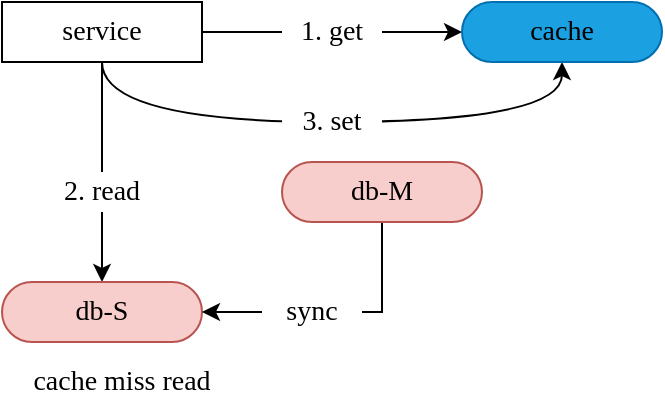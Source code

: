 <mxfile version="12.9.9" type="device" pages="4"><diagram id="hGj0XwaXxkHoJR6r-nw3" name="CacheAsidePattern读实践"><mxGraphModel dx="1072" dy="792" grid="1" gridSize="10" guides="1" tooltips="1" connect="1" arrows="1" fold="1" page="1" pageScale="1" pageWidth="827" pageHeight="1169" math="0" shadow="0"><root><mxCell id="0"/><mxCell id="1" parent="0"/><mxCell id="E6_OvXbFy3v65qxyBZVs-5" style="edgeStyle=orthogonalEdgeStyle;rounded=0;orthogonalLoop=1;jettySize=auto;html=1;exitX=1;exitY=0.5;exitDx=0;exitDy=0;entryX=0;entryY=0.5;entryDx=0;entryDy=0;fontFamily=Verdana;fontSize=14;" edge="1" parent="1" source="E6_OvXbFy3v65qxyBZVs-1" target="E6_OvXbFy3v65qxyBZVs-2"><mxGeometry relative="1" as="geometry"/></mxCell><mxCell id="E6_OvXbFy3v65qxyBZVs-6" style="edgeStyle=orthogonalEdgeStyle;rounded=0;orthogonalLoop=1;jettySize=auto;html=1;exitX=0.5;exitY=1;exitDx=0;exitDy=0;entryX=0.5;entryY=0;entryDx=0;entryDy=0;fontFamily=Verdana;fontSize=14;" edge="1" parent="1" source="E6_OvXbFy3v65qxyBZVs-1" target="E6_OvXbFy3v65qxyBZVs-3"><mxGeometry relative="1" as="geometry"/></mxCell><mxCell id="E6_OvXbFy3v65qxyBZVs-8" style="edgeStyle=orthogonalEdgeStyle;rounded=0;orthogonalLoop=1;jettySize=auto;html=1;exitX=0.5;exitY=1;exitDx=0;exitDy=0;entryX=0.5;entryY=1;entryDx=0;entryDy=0;fontFamily=Verdana;fontSize=14;curved=1;" edge="1" parent="1" source="E6_OvXbFy3v65qxyBZVs-1" target="E6_OvXbFy3v65qxyBZVs-2"><mxGeometry relative="1" as="geometry"><Array as="points"><mxPoint x="250" y="350"/><mxPoint x="480" y="350"/></Array></mxGeometry></mxCell><mxCell id="E6_OvXbFy3v65qxyBZVs-1" value="service" style="rounded=0;whiteSpace=wrap;html=1;fontSize=14;fontFamily=Verdana;" vertex="1" parent="1"><mxGeometry x="200" y="290" width="100" height="30" as="geometry"/></mxCell><mxCell id="E6_OvXbFy3v65qxyBZVs-2" value="cache" style="rounded=1;whiteSpace=wrap;html=1;fontFamily=Verdana;fontSize=14;arcSize=50;fillColor=#1ba1e2;strokeColor=#006EAF;fontColor=#000000;" vertex="1" parent="1"><mxGeometry x="430" y="290" width="100" height="30" as="geometry"/></mxCell><mxCell id="E6_OvXbFy3v65qxyBZVs-3" value="db-S" style="rounded=1;whiteSpace=wrap;html=1;fontFamily=Verdana;fontSize=14;arcSize=50;fillColor=#f8cecc;strokeColor=#b85450;" vertex="1" parent="1"><mxGeometry x="200" y="430" width="100" height="30" as="geometry"/></mxCell><mxCell id="E6_OvXbFy3v65qxyBZVs-7" style="edgeStyle=orthogonalEdgeStyle;rounded=0;orthogonalLoop=1;jettySize=auto;html=1;exitX=0.5;exitY=1;exitDx=0;exitDy=0;entryX=1;entryY=0.5;entryDx=0;entryDy=0;fontFamily=Verdana;fontSize=14;" edge="1" parent="1" source="E6_OvXbFy3v65qxyBZVs-4" target="E6_OvXbFy3v65qxyBZVs-3"><mxGeometry relative="1" as="geometry"/></mxCell><mxCell id="E6_OvXbFy3v65qxyBZVs-4" value="db-M" style="rounded=1;whiteSpace=wrap;html=1;fontFamily=Verdana;fontSize=14;arcSize=50;fillColor=#f8cecc;strokeColor=#b85450;" vertex="1" parent="1"><mxGeometry x="340" y="370" width="100" height="30" as="geometry"/></mxCell><mxCell id="E6_OvXbFy3v65qxyBZVs-9" value="1. get" style="text;html=1;strokeColor=none;fillColor=#ffffff;align=center;verticalAlign=middle;whiteSpace=wrap;rounded=0;fontFamily=Verdana;fontSize=14;" vertex="1" parent="1"><mxGeometry x="340" y="295" width="50" height="20" as="geometry"/></mxCell><mxCell id="E6_OvXbFy3v65qxyBZVs-10" value="2. read" style="text;html=1;strokeColor=none;fillColor=#ffffff;align=center;verticalAlign=middle;whiteSpace=wrap;rounded=0;fontFamily=Verdana;fontSize=14;" vertex="1" parent="1"><mxGeometry x="220" y="375" width="60" height="20" as="geometry"/></mxCell><mxCell id="E6_OvXbFy3v65qxyBZVs-11" value="sync" style="text;html=1;strokeColor=none;fillColor=#ffffff;align=center;verticalAlign=middle;whiteSpace=wrap;rounded=0;fontFamily=Verdana;fontSize=14;" vertex="1" parent="1"><mxGeometry x="330" y="435" width="50" height="20" as="geometry"/></mxCell><mxCell id="E6_OvXbFy3v65qxyBZVs-12" value="3. set" style="text;html=1;strokeColor=none;fillColor=#ffffff;align=center;verticalAlign=middle;whiteSpace=wrap;rounded=0;fontFamily=Verdana;fontSize=14;" vertex="1" parent="1"><mxGeometry x="340" y="340" width="50" height="20" as="geometry"/></mxCell><mxCell id="E6_OvXbFy3v65qxyBZVs-13" value="cache miss read" style="text;html=1;strokeColor=none;fillColor=none;align=center;verticalAlign=middle;whiteSpace=wrap;rounded=0;fontFamily=Verdana;fontSize=14;fontColor=#000000;" vertex="1" parent="1"><mxGeometry x="200" y="470" width="120" height="20" as="geometry"/></mxCell></root></mxGraphModel></diagram><diagram id="_UJmIR3zn82KyO_LVdpz" name="CacheAsidePattern写实践"><mxGraphModel dx="1072" dy="792" grid="1" gridSize="10" guides="1" tooltips="1" connect="1" arrows="1" fold="1" page="1" pageScale="1" pageWidth="827" pageHeight="1169" math="0" shadow="0"><root><mxCell id="cIJvK_QDvjONwzvlviEv-0"/><mxCell id="cIJvK_QDvjONwzvlviEv-1" parent="cIJvK_QDvjONwzvlviEv-0"/><mxCell id="MXZW-YPFx6EeufPCYsTX-0" style="edgeStyle=orthogonalEdgeStyle;rounded=0;orthogonalLoop=1;jettySize=auto;html=1;exitX=1;exitY=0.5;exitDx=0;exitDy=0;entryX=0;entryY=0.5;entryDx=0;entryDy=0;fontFamily=Verdana;fontSize=14;" edge="1" parent="cIJvK_QDvjONwzvlviEv-1" source="MXZW-YPFx6EeufPCYsTX-2" target="MXZW-YPFx6EeufPCYsTX-3"><mxGeometry relative="1" as="geometry"/></mxCell><mxCell id="MXZW-YPFx6EeufPCYsTX-8" style="edgeStyle=orthogonalEdgeStyle;curved=1;rounded=0;orthogonalLoop=1;jettySize=auto;html=1;exitX=0.5;exitY=1;exitDx=0;exitDy=0;entryX=0.5;entryY=0;entryDx=0;entryDy=0;fontFamily=Verdana;fontSize=14;fontColor=#000000;" edge="1" parent="cIJvK_QDvjONwzvlviEv-1" source="MXZW-YPFx6EeufPCYsTX-2" target="MXZW-YPFx6EeufPCYsTX-4"><mxGeometry relative="1" as="geometry"/></mxCell><mxCell id="MXZW-YPFx6EeufPCYsTX-2" value="service" style="rounded=0;whiteSpace=wrap;html=1;fontSize=14;fontFamily=Verdana;" vertex="1" parent="cIJvK_QDvjONwzvlviEv-1"><mxGeometry x="200" y="290" width="100" height="30" as="geometry"/></mxCell><mxCell id="MXZW-YPFx6EeufPCYsTX-3" value="cache" style="rounded=1;whiteSpace=wrap;html=1;fontFamily=Verdana;fontSize=14;arcSize=50;fillColor=#1ba1e2;strokeColor=#006EAF;fontColor=#000000;" vertex="1" parent="cIJvK_QDvjONwzvlviEv-1"><mxGeometry x="430" y="290" width="100" height="30" as="geometry"/></mxCell><mxCell id="MXZW-YPFx6EeufPCYsTX-4" value="db-M" style="rounded=1;whiteSpace=wrap;html=1;fontFamily=Verdana;fontSize=14;arcSize=50;fillColor=#f8cecc;strokeColor=#b85450;" vertex="1" parent="cIJvK_QDvjONwzvlviEv-1"><mxGeometry x="200" y="400" width="100" height="30" as="geometry"/></mxCell><mxCell id="MXZW-YPFx6EeufPCYsTX-5" value="2. del" style="text;html=1;strokeColor=none;fillColor=#ffffff;align=center;verticalAlign=middle;whiteSpace=wrap;rounded=0;fontFamily=Verdana;fontSize=14;" vertex="1" parent="cIJvK_QDvjONwzvlviEv-1"><mxGeometry x="340" y="295" width="50" height="20" as="geometry"/></mxCell><mxCell id="MXZW-YPFx6EeufPCYsTX-6" value="1. write" style="text;html=1;strokeColor=none;fillColor=#ffffff;align=center;verticalAlign=middle;whiteSpace=wrap;rounded=0;fontFamily=Verdana;fontSize=14;" vertex="1" parent="cIJvK_QDvjONwzvlviEv-1"><mxGeometry x="220" y="350" width="60" height="20" as="geometry"/></mxCell></root></mxGraphModel></diagram><diagram id="3JtevmB30bAj5cG1EPFD" name="WhyNotSetCache？"><mxGraphModel dx="1072" dy="792" grid="1" gridSize="10" guides="1" tooltips="1" connect="1" arrows="1" fold="1" page="1" pageScale="1" pageWidth="827" pageHeight="1169" math="0" shadow="0"><root><mxCell id="8-GWASHXSEzLzCby7bsd-0"/><mxCell id="8-GWASHXSEzLzCby7bsd-1" parent="8-GWASHXSEzLzCby7bsd-0"/><mxCell id="r-Z3mJ1Bf-16OiqhrjzF-0" style="edgeStyle=orthogonalEdgeStyle;rounded=0;orthogonalLoop=1;jettySize=auto;html=1;exitX=1;exitY=0.5;exitDx=0;exitDy=0;entryX=0;entryY=0.5;entryDx=0;entryDy=0;fontFamily=Verdana;fontSize=14;" edge="1" parent="8-GWASHXSEzLzCby7bsd-1" source="r-Z3mJ1Bf-16OiqhrjzF-2" target="r-Z3mJ1Bf-16OiqhrjzF-3"><mxGeometry relative="1" as="geometry"><mxPoint x="300" y="294" as="sourcePoint"/><mxPoint x="430" y="294" as="targetPoint"/></mxGeometry></mxCell><mxCell id="r-Z3mJ1Bf-16OiqhrjzF-1" style="edgeStyle=orthogonalEdgeStyle;curved=1;rounded=0;orthogonalLoop=1;jettySize=auto;html=1;exitX=0.5;exitY=1;exitDx=0;exitDy=0;entryX=0.5;entryY=0;entryDx=0;entryDy=0;fontFamily=Verdana;fontSize=14;fontColor=#000000;" edge="1" parent="8-GWASHXSEzLzCby7bsd-1" source="r-Z3mJ1Bf-16OiqhrjzF-2" target="r-Z3mJ1Bf-16OiqhrjzF-4"><mxGeometry relative="1" as="geometry"/></mxCell><mxCell id="r-Z3mJ1Bf-16OiqhrjzF-13" style="edgeStyle=orthogonalEdgeStyle;rounded=0;orthogonalLoop=1;jettySize=auto;html=1;exitX=0;exitY=0.5;exitDx=0;exitDy=0;entryX=0;entryY=0.5;entryDx=0;entryDy=0;fontFamily=Verdana;fontSize=14;fontColor=#000000;" edge="1" parent="8-GWASHXSEzLzCby7bsd-1" source="r-Z3mJ1Bf-16OiqhrjzF-2" target="r-Z3mJ1Bf-16OiqhrjzF-4"><mxGeometry relative="1" as="geometry"/></mxCell><mxCell id="r-Z3mJ1Bf-16OiqhrjzF-17" style="edgeStyle=orthogonalEdgeStyle;rounded=0;orthogonalLoop=1;jettySize=auto;html=1;exitX=0.75;exitY=1;exitDx=0;exitDy=0;entryX=0.5;entryY=1;entryDx=0;entryDy=0;fontFamily=Verdana;fontSize=14;fontColor=#000000;" edge="1" parent="8-GWASHXSEzLzCby7bsd-1" source="r-Z3mJ1Bf-16OiqhrjzF-2" target="r-Z3mJ1Bf-16OiqhrjzF-3"><mxGeometry relative="1" as="geometry"><mxPoint x="300" y="316" as="sourcePoint"/><mxPoint x="430" y="316" as="targetPoint"/></mxGeometry></mxCell><mxCell id="r-Z3mJ1Bf-16OiqhrjzF-2" value="service" style="rounded=0;whiteSpace=wrap;html=1;fontSize=14;fontFamily=Verdana;" vertex="1" parent="8-GWASHXSEzLzCby7bsd-1"><mxGeometry x="200" y="290" width="100" height="30" as="geometry"/></mxCell><mxCell id="r-Z3mJ1Bf-16OiqhrjzF-3" value="cache" style="rounded=1;whiteSpace=wrap;html=1;fontFamily=Verdana;fontSize=14;arcSize=50;fillColor=#1ba1e2;strokeColor=#006EAF;fontColor=#000000;" vertex="1" parent="8-GWASHXSEzLzCby7bsd-1"><mxGeometry x="430" y="290" width="100" height="30" as="geometry"/></mxCell><mxCell id="r-Z3mJ1Bf-16OiqhrjzF-4" value="db-M" style="rounded=1;whiteSpace=wrap;html=1;fontFamily=Verdana;fontSize=14;arcSize=50;fillColor=#f8cecc;strokeColor=#b85450;" vertex="1" parent="8-GWASHXSEzLzCby7bsd-1"><mxGeometry x="200" y="400" width="100" height="30" as="geometry"/></mxCell><mxCell id="r-Z3mJ1Bf-16OiqhrjzF-5" value="1.2" style="text;html=1;strokeColor=none;fillColor=#ffffff;align=center;verticalAlign=middle;whiteSpace=wrap;rounded=0;fontFamily=Verdana;fontSize=14;" vertex="1" parent="8-GWASHXSEzLzCby7bsd-1"><mxGeometry x="350" y="295" width="30" height="20" as="geometry"/></mxCell><mxCell id="r-Z3mJ1Bf-16OiqhrjzF-6" value="2.1" style="text;html=1;strokeColor=none;fillColor=#ffffff;align=center;verticalAlign=middle;whiteSpace=wrap;rounded=0;fontFamily=Verdana;fontSize=14;" vertex="1" parent="8-GWASHXSEzLzCby7bsd-1"><mxGeometry x="230" y="350" width="40" height="20" as="geometry"/></mxCell><mxCell id="r-Z3mJ1Bf-16OiqhrjzF-9" style="edgeStyle=orthogonalEdgeStyle;curved=1;rounded=0;orthogonalLoop=1;jettySize=auto;html=1;exitX=0.25;exitY=1;exitDx=0;exitDy=0;entryX=0.25;entryY=0;entryDx=0;entryDy=0;fontFamily=Verdana;fontSize=14;fontColor=#000000;" edge="1" parent="8-GWASHXSEzLzCby7bsd-1"><mxGeometry relative="1" as="geometry"><mxPoint x="215" y="240" as="sourcePoint"/><mxPoint x="215" y="290" as="targetPoint"/></mxGeometry></mxCell><mxCell id="r-Z3mJ1Bf-16OiqhrjzF-10" style="edgeStyle=orthogonalEdgeStyle;curved=1;rounded=0;orthogonalLoop=1;jettySize=auto;html=1;exitX=0.75;exitY=1;exitDx=0;exitDy=0;entryX=0.75;entryY=0;entryDx=0;entryDy=0;fontFamily=Verdana;fontSize=14;fontColor=#000000;" edge="1" parent="8-GWASHXSEzLzCby7bsd-1"><mxGeometry relative="1" as="geometry"><mxPoint x="285" y="240" as="sourcePoint"/><mxPoint x="285" y="290" as="targetPoint"/></mxGeometry></mxCell><mxCell id="r-Z3mJ1Bf-16OiqhrjzF-11" value="1. write" style="text;html=1;strokeColor=none;fillColor=#ffffff;align=center;verticalAlign=middle;whiteSpace=wrap;rounded=0;fontFamily=Verdana;fontSize=14;" vertex="1" parent="8-GWASHXSEzLzCby7bsd-1"><mxGeometry x="180" y="250" width="60" height="20" as="geometry"/></mxCell><mxCell id="r-Z3mJ1Bf-16OiqhrjzF-12" value="2. write" style="text;html=1;strokeColor=none;fillColor=#ffffff;align=center;verticalAlign=middle;whiteSpace=wrap;rounded=0;fontFamily=Verdana;fontSize=14;" vertex="1" parent="8-GWASHXSEzLzCby7bsd-1"><mxGeometry x="260" y="250" width="60" height="20" as="geometry"/></mxCell><mxCell id="r-Z3mJ1Bf-16OiqhrjzF-15" value="1.1" style="text;html=1;strokeColor=none;fillColor=#ffffff;align=center;verticalAlign=middle;whiteSpace=wrap;rounded=0;fontFamily=Verdana;fontSize=14;" vertex="1" parent="8-GWASHXSEzLzCby7bsd-1"><mxGeometry x="160" y="350" width="40" height="20" as="geometry"/></mxCell><mxCell id="r-Z3mJ1Bf-16OiqhrjzF-18" value="2.2" style="text;html=1;strokeColor=none;fillColor=#ffffff;align=center;verticalAlign=middle;whiteSpace=wrap;rounded=0;fontFamily=Verdana;fontSize=14;" vertex="1" parent="8-GWASHXSEzLzCby7bsd-1"><mxGeometry x="350" y="330" width="30" height="20" as="geometry"/></mxCell><mxCell id="r-Z3mJ1Bf-16OiqhrjzF-19" value="why not set cache？" style="text;html=1;strokeColor=none;fillColor=none;align=center;verticalAlign=middle;whiteSpace=wrap;rounded=0;fontFamily=Verdana;fontSize=14;fontColor=#000000;" vertex="1" parent="8-GWASHXSEzLzCby7bsd-1"><mxGeometry x="320" y="405" width="150" height="20" as="geometry"/></mxCell></root></mxGraphModel></diagram><diagram id="bFDytz9npMWaWVELcLLY" name="WhyNotOpDbFirst？"><mxGraphModel dx="1072" dy="792" grid="1" gridSize="10" guides="1" tooltips="1" connect="1" arrows="1" fold="1" page="1" pageScale="1" pageWidth="827" pageHeight="1169" math="0" shadow="0"><root><mxCell id="N6AuDwlR9YorSpDxPI6I-0"/><mxCell id="N6AuDwlR9YorSpDxPI6I-1" parent="N6AuDwlR9YorSpDxPI6I-0"/><mxCell id="ofmWC57_hyiHjrFQAM0Q-1" style="edgeStyle=orthogonalEdgeStyle;curved=1;rounded=0;orthogonalLoop=1;jettySize=auto;html=1;exitX=0.5;exitY=1;exitDx=0;exitDy=0;entryX=0.5;entryY=0;entryDx=0;entryDy=0;fontFamily=Verdana;fontSize=14;fontColor=#000000;" edge="1" parent="N6AuDwlR9YorSpDxPI6I-1" source="ofmWC57_hyiHjrFQAM0Q-4" target="ofmWC57_hyiHjrFQAM0Q-6"><mxGeometry relative="1" as="geometry"/></mxCell><mxCell id="ofmWC57_hyiHjrFQAM0Q-2" style="rounded=0;orthogonalLoop=1;jettySize=auto;html=1;exitX=0.25;exitY=1;exitDx=0;exitDy=0;entryX=0.5;entryY=0;entryDx=0;entryDy=0;fontFamily=Verdana;fontSize=14;fontColor=#000000;" edge="1" parent="N6AuDwlR9YorSpDxPI6I-1" source="ofmWC57_hyiHjrFQAM0Q-4" target="ofmWC57_hyiHjrFQAM0Q-16"><mxGeometry relative="1" as="geometry"/></mxCell><mxCell id="ofmWC57_hyiHjrFQAM0Q-3" style="edgeStyle=orthogonalEdgeStyle;rounded=0;orthogonalLoop=1;jettySize=auto;html=1;exitX=0.75;exitY=1;exitDx=0;exitDy=0;entryX=0.5;entryY=1;entryDx=0;entryDy=0;fontFamily=Verdana;fontSize=14;fontColor=#000000;" edge="1" parent="N6AuDwlR9YorSpDxPI6I-1" source="ofmWC57_hyiHjrFQAM0Q-4" target="ofmWC57_hyiHjrFQAM0Q-5"><mxGeometry relative="1" as="geometry"><mxPoint x="470" y="316" as="sourcePoint"/><mxPoint x="600" y="316" as="targetPoint"/><Array as="points"><mxPoint x="445" y="340"/><mxPoint x="670" y="340"/></Array></mxGeometry></mxCell><mxCell id="ofmWC57_hyiHjrFQAM0Q-27" style="edgeStyle=none;rounded=0;orthogonalLoop=1;jettySize=auto;html=1;exitX=1;exitY=1;exitDx=0;exitDy=0;entryX=0;entryY=1;entryDx=0;entryDy=0;fontFamily=Verdana;fontSize=14;fontColor=#000000;" edge="1" parent="N6AuDwlR9YorSpDxPI6I-1"><mxGeometry relative="1" as="geometry"><mxPoint x="470" y="316" as="sourcePoint"/><mxPoint x="620" y="316" as="targetPoint"/></mxGeometry></mxCell><mxCell id="ofmWC57_hyiHjrFQAM0Q-29" style="rounded=0;orthogonalLoop=1;jettySize=auto;html=1;exitX=1;exitY=0;exitDx=0;exitDy=0;entryX=0;entryY=0;entryDx=0;entryDy=0;fontFamily=Verdana;fontSize=14;fontColor=#000000;" edge="1" parent="N6AuDwlR9YorSpDxPI6I-1"><mxGeometry relative="1" as="geometry"><mxPoint x="470" y="294" as="sourcePoint"/><mxPoint x="620" y="294" as="targetPoint"/></mxGeometry></mxCell><mxCell id="ofmWC57_hyiHjrFQAM0Q-4" value="service" style="rounded=0;whiteSpace=wrap;html=1;fontSize=14;fontFamily=Verdana;" vertex="1" parent="N6AuDwlR9YorSpDxPI6I-1"><mxGeometry x="370" y="290" width="100" height="30" as="geometry"/></mxCell><mxCell id="ofmWC57_hyiHjrFQAM0Q-5" value="cache" style="rounded=1;whiteSpace=wrap;html=1;fontFamily=Verdana;fontSize=14;arcSize=50;fillColor=#1ba1e2;strokeColor=#006EAF;fontColor=#000000;" vertex="1" parent="N6AuDwlR9YorSpDxPI6I-1"><mxGeometry x="620" y="290" width="100" height="30" as="geometry"/></mxCell><mxCell id="ofmWC57_hyiHjrFQAM0Q-21" style="edgeStyle=none;rounded=0;orthogonalLoop=1;jettySize=auto;html=1;exitX=0;exitY=0.5;exitDx=0;exitDy=0;entryX=1;entryY=0.5;entryDx=0;entryDy=0;fontFamily=Verdana;fontSize=14;fontColor=#000000;" edge="1" parent="N6AuDwlR9YorSpDxPI6I-1" source="ofmWC57_hyiHjrFQAM0Q-6" target="ofmWC57_hyiHjrFQAM0Q-16"><mxGeometry relative="1" as="geometry"/></mxCell><mxCell id="ofmWC57_hyiHjrFQAM0Q-6" value="db-M" style="rounded=1;whiteSpace=wrap;html=1;fontFamily=Verdana;fontSize=14;arcSize=50;fillColor=#f8cecc;strokeColor=#b85450;" vertex="1" parent="N6AuDwlR9YorSpDxPI6I-1"><mxGeometry x="370" y="400" width="100" height="30" as="geometry"/></mxCell><mxCell id="ofmWC57_hyiHjrFQAM0Q-7" value="2.1 read miss" style="text;html=1;strokeColor=none;fillColor=#ffffff;align=center;verticalAlign=middle;whiteSpace=wrap;rounded=0;fontFamily=Verdana;fontSize=14;" vertex="1" parent="N6AuDwlR9YorSpDxPI6I-1"><mxGeometry x="500" y="306" width="100" height="20" as="geometry"/></mxCell><mxCell id="ofmWC57_hyiHjrFQAM0Q-8" value="1.2 write db" style="text;html=1;strokeColor=none;fillColor=#ffffff;align=center;verticalAlign=middle;whiteSpace=wrap;rounded=0;fontFamily=Verdana;fontSize=14;" vertex="1" parent="N6AuDwlR9YorSpDxPI6I-1"><mxGeometry x="375" y="350" width="90" height="20" as="geometry"/></mxCell><mxCell id="ofmWC57_hyiHjrFQAM0Q-9" style="edgeStyle=orthogonalEdgeStyle;curved=1;rounded=0;orthogonalLoop=1;jettySize=auto;html=1;exitX=0.25;exitY=1;exitDx=0;exitDy=0;entryX=0.25;entryY=0;entryDx=0;entryDy=0;fontFamily=Verdana;fontSize=14;fontColor=#000000;" edge="1" parent="N6AuDwlR9YorSpDxPI6I-1"><mxGeometry relative="1" as="geometry"><mxPoint x="385" y="240" as="sourcePoint"/><mxPoint x="385" y="290" as="targetPoint"/></mxGeometry></mxCell><mxCell id="ofmWC57_hyiHjrFQAM0Q-10" style="edgeStyle=orthogonalEdgeStyle;curved=1;rounded=0;orthogonalLoop=1;jettySize=auto;html=1;exitX=0.75;exitY=1;exitDx=0;exitDy=0;entryX=0.75;entryY=0;entryDx=0;entryDy=0;fontFamily=Verdana;fontSize=14;fontColor=#000000;" edge="1" parent="N6AuDwlR9YorSpDxPI6I-1"><mxGeometry relative="1" as="geometry"><mxPoint x="455" y="240" as="sourcePoint"/><mxPoint x="455" y="290" as="targetPoint"/></mxGeometry></mxCell><mxCell id="ofmWC57_hyiHjrFQAM0Q-11" value="1. write" style="text;html=1;strokeColor=none;fillColor=#ffffff;align=center;verticalAlign=middle;whiteSpace=wrap;rounded=0;fontFamily=Verdana;fontSize=14;" vertex="1" parent="N6AuDwlR9YorSpDxPI6I-1"><mxGeometry x="350" y="250" width="60" height="20" as="geometry"/></mxCell><mxCell id="ofmWC57_hyiHjrFQAM0Q-12" value="2. read" style="text;html=1;strokeColor=none;fillColor=#ffffff;align=center;verticalAlign=middle;whiteSpace=wrap;rounded=0;fontFamily=Verdana;fontSize=14;" vertex="1" parent="N6AuDwlR9YorSpDxPI6I-1"><mxGeometry x="430" y="250" width="60" height="20" as="geometry"/></mxCell><mxCell id="ofmWC57_hyiHjrFQAM0Q-13" value="2.2 read db" style="text;html=1;strokeColor=none;fillColor=#ffffff;align=center;verticalAlign=middle;whiteSpace=wrap;rounded=0;fontFamily=Verdana;fontSize=14;" vertex="1" parent="N6AuDwlR9YorSpDxPI6I-1"><mxGeometry x="240" y="350" width="90" height="20" as="geometry"/></mxCell><mxCell id="ofmWC57_hyiHjrFQAM0Q-14" value="2.3 set cache" style="text;html=1;strokeColor=none;fillColor=#ffffff;align=center;verticalAlign=middle;whiteSpace=wrap;rounded=0;fontFamily=Verdana;fontSize=14;" vertex="1" parent="N6AuDwlR9YorSpDxPI6I-1"><mxGeometry x="500" y="330" width="100" height="20" as="geometry"/></mxCell><mxCell id="ofmWC57_hyiHjrFQAM0Q-15" value="why not op db first？" style="text;html=1;strokeColor=none;fillColor=none;align=center;verticalAlign=middle;whiteSpace=wrap;rounded=0;fontFamily=Verdana;fontSize=14;fontColor=#000000;" vertex="1" parent="N6AuDwlR9YorSpDxPI6I-1"><mxGeometry x="490" y="405" width="150" height="20" as="geometry"/></mxCell><mxCell id="ofmWC57_hyiHjrFQAM0Q-16" value="db-S" style="rounded=1;whiteSpace=wrap;html=1;fontFamily=Verdana;fontSize=14;arcSize=50;fillColor=#f8cecc;strokeColor=#b85450;" vertex="1" parent="N6AuDwlR9YorSpDxPI6I-1"><mxGeometry x="160" y="400" width="100" height="30" as="geometry"/></mxCell><mxCell id="ofmWC57_hyiHjrFQAM0Q-22" value="1.3 sync" style="text;html=1;strokeColor=none;fillColor=#ffffff;align=center;verticalAlign=middle;whiteSpace=wrap;rounded=0;fontFamily=Verdana;fontSize=14;" vertex="1" parent="N6AuDwlR9YorSpDxPI6I-1"><mxGeometry x="280" y="403" width="70" height="20" as="geometry"/></mxCell><mxCell id="ofmWC57_hyiHjrFQAM0Q-31" value="1.1 del" style="text;html=1;strokeColor=none;fillColor=#ffffff;align=center;verticalAlign=middle;whiteSpace=wrap;rounded=0;fontFamily=Verdana;fontSize=14;" vertex="1" parent="N6AuDwlR9YorSpDxPI6I-1"><mxGeometry x="510" y="282" width="60" height="20" as="geometry"/></mxCell></root></mxGraphModel></diagram></mxfile>